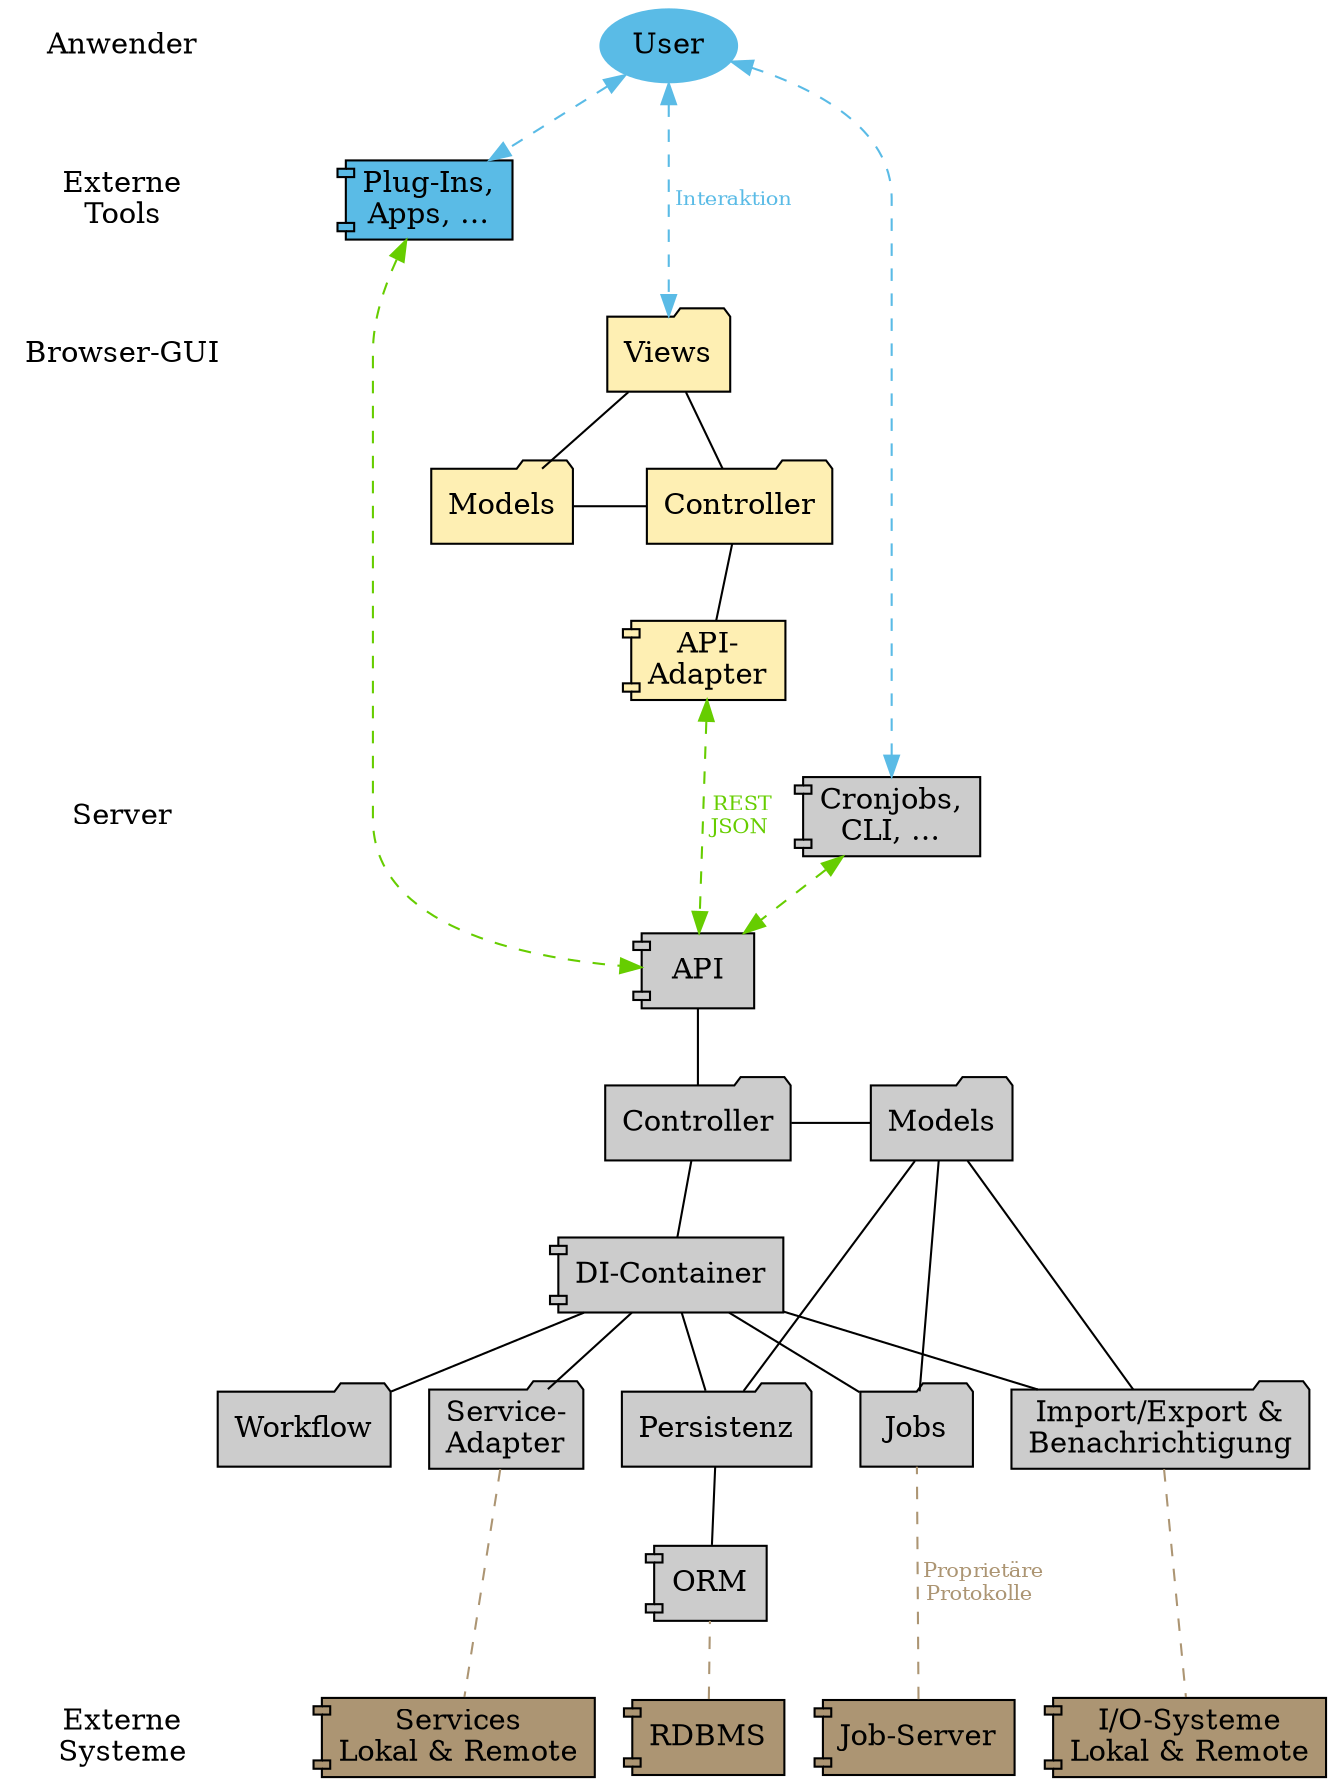 digraph G {
rankdir=TB

edge [ arrowhead=onormal dir=forward fontsize=10 ]
node [ style=filled fillcolor="#5abbe6" ]

subgraph user {
  rank=same 
  ruser [ label="Anwender" shape=none style=solid ]
  user [ style=filled label="User" penwidth=0 ]
}


subgraph c1 {
  rank=same
  r1 [ label="Externe\nTools" shape=none style=solid ]
  PlugIns [ shape=component label="Plug-Ins,\nApps, …" ]
}

node [ fillcolor="#feefb3" ]

subgraph c2 {
  rank=same
  r2 [ label="Browser-GUI" shape=none style=solid ]
  GuiViews [ label="Views" shape=folder ]
}

subgraph c3 {
  rank=same
  r3 [ style=invis ]
  GuiController [ label=Controller shape=folder ]
  GuiModels [ label=Models shape=folder ]
}

subgraph c4 {
  rank=same
  r4 [ style=invis ]
  ApiAdapter [ label="API-\nAdapter" shape=component ]
}

node [ fillcolor="#cccccc" penwidth=1 ]

subgraph c5 {
  rank=same
  r5 [ label="Server" shape=none style=solid ]
  Shell [ shape=component label="Cronjobs,\nCLI, …" ]
}

subgraph c6 {
  rank=same
  r6 [ style=invis ]
  API [ shape=component ]
}

subgraph c7 {
  rank=same
  r7 [ style=invis ]
  Controller [ shape=folder ]
  Models [ shape=folder ]
}

subgraph c75 {
  rank=same
  r75 [ style=invis ]
  di [ label="DI-Container" shape=component ]
}

subgraph c8 {
  rank=same
  r8 [ style=invis ]

  IO [ label="Import/Export &\nBenachrichtigung" shape=folder ]
  Jobs [ shape=folder ]
  Persistenz [ shape=folder ]
  Workflow [ shape=folder ]
  ServiceAdapter [ shape=folder label="Service-\nAdapter" ]
}

subgraph c9 {
  rank=same
  r9 [ style=invis ]
  orm [ label="ORM" shape=component ]
}

node [ fillcolor="#AC9573" ]

subgraph extern {
  rank=same
  extern [ label="Externe\nSysteme" shape=none style=solid ]
  RDBMS [ shape=component ]
  jobserver [ shape=component label="Job-Server" ]
  iosub [ shape=component label="I/O-Systeme\nLokal & Remote" ]
  Services [ shape=component label="Services\nLokal & Remote" ]
}


# Reihenfolge der Schichten erzwingen
edge [ style=invis ]
ruser -> r1 -> r2 -> r3 -> r4 -> r5 -> r6 -> r7 -> r75 -> r8 -> r9 -> extern

edge [ style=solid dir=none arrowhead=none ]

di -> Controller

edge [ tailport=none ]

di -> Persistenz
di -> IO
di -> Jobs
di -> Workflow
di -> ServiceAdapter

edge [ headport=none tailport=none ]

API -> Controller
Persistenz -> Models
Controller -> Models
Jobs -> Models
IO -> Models

GuiController -> ApiAdapter
GuiController -> GuiViews
GuiModels -> GuiViews
GuiModels -> GuiController
Persistenz -> orm

edge [ color="#AC9573" style=dashed arrowhead=normal arrowtail=normal fontcolor="#AC9573" ]
jobserver -> Jobs [ label=" Proprietäre\nProtokolle" ]
RDBMS -> orm
IO -> iosub
ServiceAdapter -> Services

edge [ arrowhead=normal dir=both color="#5abbe6" fontcolor="#5abbe6" ]
user -> Shell
user -> PlugIns
user -> GuiViews [ label=" Interaktion" ]

edge [ color="#66cd00" fontcolor="#66cd00" ]
ApiAdapter -> API [ label=" REST\nJSON" ]
PlugIns -> API
Shell -> API



}